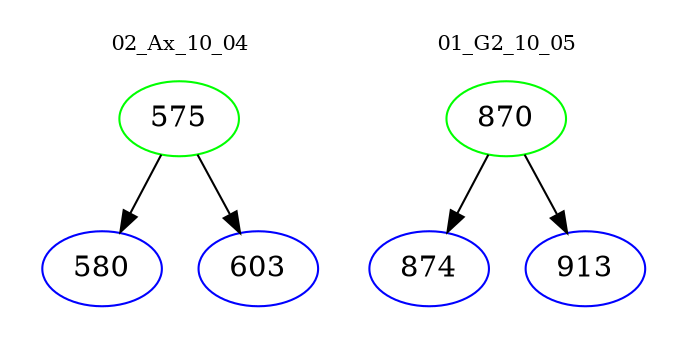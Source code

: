 digraph{
subgraph cluster_0 {
color = white
label = "02_Ax_10_04";
fontsize=10;
T0_575 [label="575", color="green"]
T0_575 -> T0_580 [color="black"]
T0_580 [label="580", color="blue"]
T0_575 -> T0_603 [color="black"]
T0_603 [label="603", color="blue"]
}
subgraph cluster_1 {
color = white
label = "01_G2_10_05";
fontsize=10;
T1_870 [label="870", color="green"]
T1_870 -> T1_874 [color="black"]
T1_874 [label="874", color="blue"]
T1_870 -> T1_913 [color="black"]
T1_913 [label="913", color="blue"]
}
}
